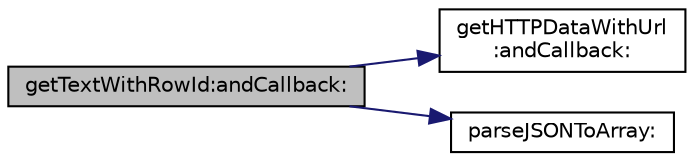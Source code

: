 digraph "getTextWithRowId:andCallback:"
{
  edge [fontname="Helvetica",fontsize="10",labelfontname="Helvetica",labelfontsize="10"];
  node [fontname="Helvetica",fontsize="10",shape=record];
  rankdir="LR";
  Node1 [label="getTextWithRowId:andCallback:",height=0.2,width=0.4,color="black", fillcolor="grey75", style="filled" fontcolor="black"];
  Node1 -> Node2 [color="midnightblue",fontsize="10",style="solid",fontname="Helvetica"];
  Node2 [label="getHTTPDataWithUrl\l:andCallback:",height=0.2,width=0.4,color="black", fillcolor="white", style="filled",URL="$interface_d_b_wrapper.html#a23a0e365500a280f65ea1b703f101f3e",tooltip="conducts an http request and returns the response"];
  Node1 -> Node3 [color="midnightblue",fontsize="10",style="solid",fontname="Helvetica"];
  Node3 [label="parseJSONToArray:",height=0.2,width=0.4,color="black", fillcolor="white", style="filled",URL="$interface_d_b_wrapper.html#a022262bbc0a19c048ce21b2f89730180",tooltip="parses the string and returns a JSON array"];
}

